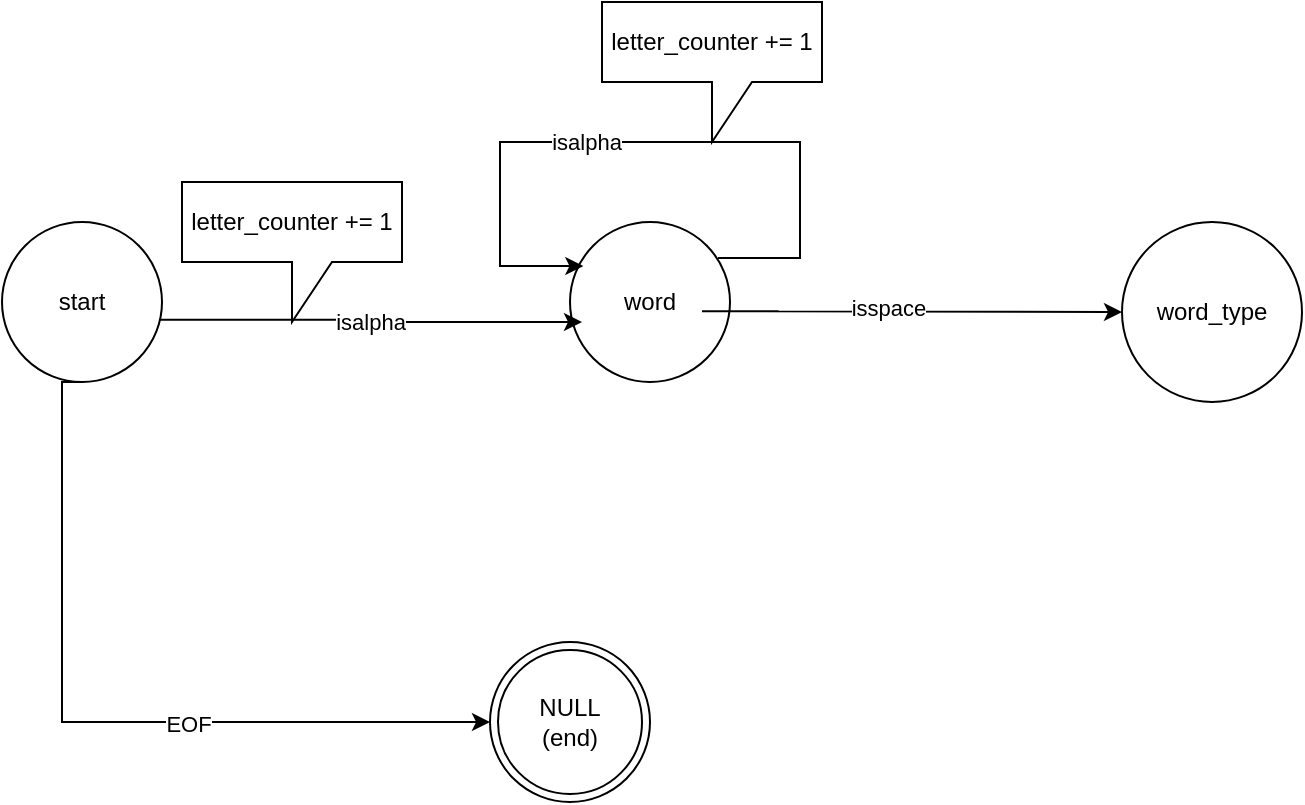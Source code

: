 <mxfile version="22.1.9" type="github">
  <diagram name="Страница — 1" id="MPSTq0b5Kvx3AftmKwGk">
    <mxGraphModel dx="853" dy="442" grid="1" gridSize="10" guides="1" tooltips="1" connect="1" arrows="1" fold="1" page="1" pageScale="1" pageWidth="827" pageHeight="1169" math="0" shadow="0">
      <root>
        <mxCell id="0" />
        <mxCell id="1" parent="0" />
        <object label="start" scan="" id="pAtN9r_TMYRA0wt5PrXm-1">
          <mxCell style="ellipse;whiteSpace=wrap;html=1;aspect=fixed;" vertex="1" parent="1">
            <mxGeometry x="90" y="320" width="80" height="80" as="geometry" />
          </mxCell>
        </object>
        <mxCell id="pAtN9r_TMYRA0wt5PrXm-4" value="NULL&lt;br&gt;(end)" style="ellipse;shape=doubleEllipse;whiteSpace=wrap;html=1;aspect=fixed;" vertex="1" parent="1">
          <mxGeometry x="334" y="530" width="80" height="80" as="geometry" />
        </mxCell>
        <mxCell id="pAtN9r_TMYRA0wt5PrXm-7" value="" style="endArrow=classic;html=1;rounded=0;edgeStyle=orthogonalEdgeStyle;exitX=0.5;exitY=1;exitDx=0;exitDy=0;" edge="1" parent="1" source="pAtN9r_TMYRA0wt5PrXm-1" target="pAtN9r_TMYRA0wt5PrXm-4">
          <mxGeometry width="50" height="50" relative="1" as="geometry">
            <mxPoint x="-20" y="530" as="sourcePoint" />
            <mxPoint x="300" y="680" as="targetPoint" />
            <Array as="points">
              <mxPoint x="120" y="400" />
              <mxPoint x="120" y="570" />
            </Array>
          </mxGeometry>
        </mxCell>
        <mxCell id="pAtN9r_TMYRA0wt5PrXm-21" value="EOF" style="edgeLabel;html=1;align=center;verticalAlign=middle;resizable=0;points=[];" vertex="1" connectable="0" parent="pAtN9r_TMYRA0wt5PrXm-7">
          <mxGeometry x="0.232" y="-1" relative="1" as="geometry">
            <mxPoint as="offset" />
          </mxGeometry>
        </mxCell>
        <mxCell id="pAtN9r_TMYRA0wt5PrXm-9" value="word" style="ellipse;whiteSpace=wrap;html=1;aspect=fixed;" vertex="1" parent="1">
          <mxGeometry x="374" y="320" width="80" height="80" as="geometry" />
        </mxCell>
        <mxCell id="pAtN9r_TMYRA0wt5PrXm-10" value="" style="endArrow=classic;html=1;rounded=0;edgeStyle=orthogonalEdgeStyle;entryX=0.075;entryY=0.625;entryDx=0;entryDy=0;entryPerimeter=0;exitX=0.981;exitY=0.611;exitDx=0;exitDy=0;exitPerimeter=0;" edge="1" parent="1" source="pAtN9r_TMYRA0wt5PrXm-1" target="pAtN9r_TMYRA0wt5PrXm-9">
          <mxGeometry relative="1" as="geometry">
            <mxPoint x="180" y="370" as="sourcePoint" />
            <mxPoint x="310" y="440" as="targetPoint" />
          </mxGeometry>
        </mxCell>
        <mxCell id="pAtN9r_TMYRA0wt5PrXm-11" value="isalpha" style="edgeLabel;resizable=0;html=1;align=center;verticalAlign=middle;" connectable="0" vertex="1" parent="pAtN9r_TMYRA0wt5PrXm-10">
          <mxGeometry relative="1" as="geometry" />
        </mxCell>
        <mxCell id="pAtN9r_TMYRA0wt5PrXm-22" value="letter_counter += 1" style="shape=callout;whiteSpace=wrap;html=1;perimeter=calloutPerimeter;" vertex="1" parent="1">
          <mxGeometry x="180" y="300" width="110" height="70" as="geometry" />
        </mxCell>
        <mxCell id="pAtN9r_TMYRA0wt5PrXm-26" value="word_type" style="ellipse;whiteSpace=wrap;html=1;aspect=fixed;" vertex="1" parent="1">
          <mxGeometry x="650" y="320" width="90" height="90" as="geometry" />
        </mxCell>
        <mxCell id="pAtN9r_TMYRA0wt5PrXm-27" value="" style="endArrow=classic;html=1;rounded=0;edgeStyle=orthogonalEdgeStyle;exitX=0.979;exitY=0.633;exitDx=0;exitDy=0;exitPerimeter=0;" edge="1" parent="1">
          <mxGeometry relative="1" as="geometry">
            <mxPoint x="478.32" y="364.64" as="sourcePoint" />
            <mxPoint x="650" y="365" as="targetPoint" />
            <Array as="points">
              <mxPoint x="440" y="365" />
              <mxPoint x="676" y="365" />
            </Array>
          </mxGeometry>
        </mxCell>
        <mxCell id="pAtN9r_TMYRA0wt5PrXm-44" value="isspace" style="edgeLabel;html=1;align=center;verticalAlign=middle;resizable=0;points=[];" vertex="1" connectable="0" parent="pAtN9r_TMYRA0wt5PrXm-27">
          <mxGeometry x="0.06" y="2" relative="1" as="geometry">
            <mxPoint as="offset" />
          </mxGeometry>
        </mxCell>
        <mxCell id="pAtN9r_TMYRA0wt5PrXm-31" value="" style="endArrow=classic;html=1;rounded=0;edgeStyle=orthogonalEdgeStyle;entryX=0.096;entryY=0.275;entryDx=0;entryDy=0;entryPerimeter=0;" edge="1" parent="1">
          <mxGeometry relative="1" as="geometry">
            <mxPoint x="448" y="338" as="sourcePoint" />
            <mxPoint x="380.68" y="342" as="targetPoint" />
            <Array as="points">
              <mxPoint x="448" y="338" />
              <mxPoint x="489" y="338" />
              <mxPoint x="489" y="280" />
              <mxPoint x="339" y="280" />
              <mxPoint x="339" y="342" />
            </Array>
          </mxGeometry>
        </mxCell>
        <mxCell id="pAtN9r_TMYRA0wt5PrXm-33" value="isalpha" style="edgeLabel;html=1;align=center;verticalAlign=middle;resizable=0;points=[];" vertex="1" connectable="0" parent="pAtN9r_TMYRA0wt5PrXm-31">
          <mxGeometry x="0.069" y="-2" relative="1" as="geometry">
            <mxPoint x="-18" y="2" as="offset" />
          </mxGeometry>
        </mxCell>
        <mxCell id="pAtN9r_TMYRA0wt5PrXm-35" value="letter_counter += 1" style="shape=callout;whiteSpace=wrap;html=1;perimeter=calloutPerimeter;" vertex="1" parent="1">
          <mxGeometry x="390" y="210" width="110" height="70" as="geometry" />
        </mxCell>
      </root>
    </mxGraphModel>
  </diagram>
</mxfile>
